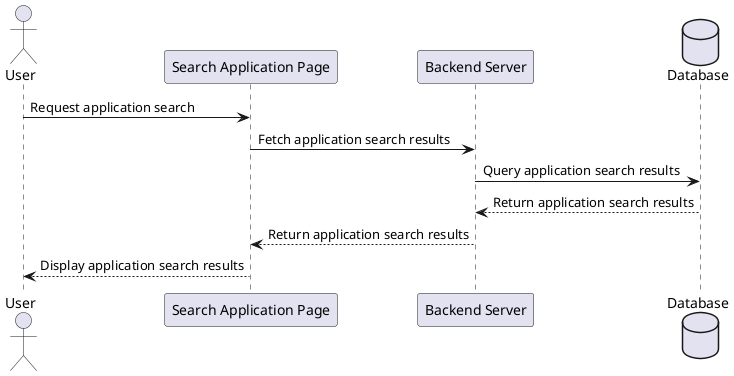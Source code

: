 @startuml
actor User
participant "Search Application Page" as SearchApplicationPage
participant "Backend Server" as BackendServer
database Database

User -> SearchApplicationPage: Request application search
SearchApplicationPage -> BackendServer: Fetch application search results
BackendServer -> Database: Query application search results
Database --> BackendServer: Return application search results
BackendServer --> SearchApplicationPage: Return application search results
SearchApplicationPage --> User: Display application search results
@enduml
